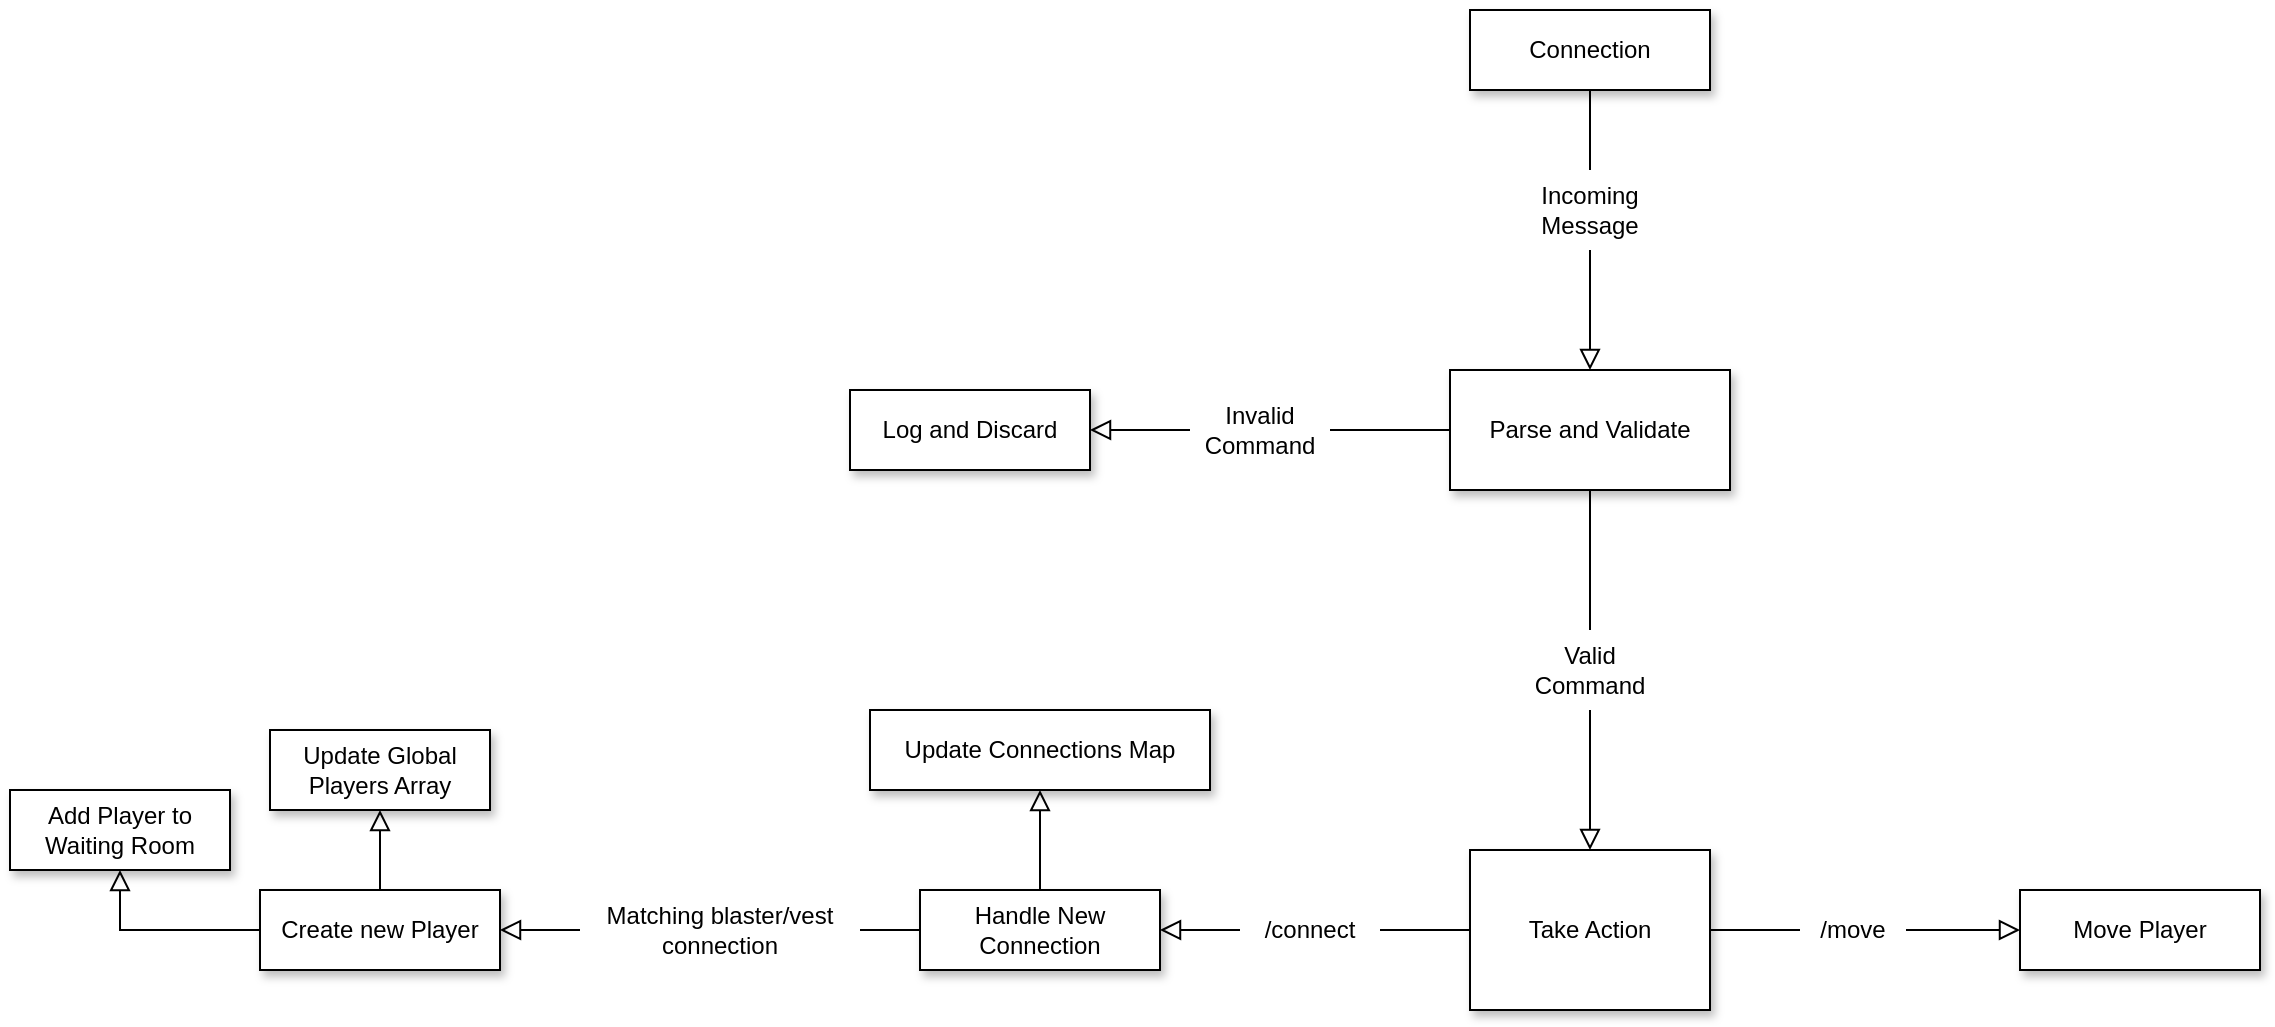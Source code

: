 <mxfile version="12.9.9" type="device"><diagram id="C5RBs43oDa-KdzZeNtuy" name="Page-1"><mxGraphModel dx="1673" dy="927" grid="1" gridSize="10" guides="1" tooltips="1" connect="1" arrows="1" fold="1" page="1" pageScale="1" pageWidth="827" pageHeight="1169" math="0" shadow="0"><root><mxCell id="WIyWlLk6GJQsqaUBKTNV-0"/><mxCell id="WIyWlLk6GJQsqaUBKTNV-1" parent="WIyWlLk6GJQsqaUBKTNV-0"/><mxCell id="WIyWlLk6GJQsqaUBKTNV-3" value="Connection" style="rounded=0;whiteSpace=wrap;html=1;fontSize=12;glass=0;strokeWidth=1;shadow=1;comic=0;" parent="WIyWlLk6GJQsqaUBKTNV-1" vertex="1"><mxGeometry x="860" y="100" width="120" height="40" as="geometry"/></mxCell><mxCell id="YY72nZF_1hj-JACuQadm-0" value="Log and Discard" style="rounded=0;whiteSpace=wrap;html=1;shadow=1;" vertex="1" parent="WIyWlLk6GJQsqaUBKTNV-1"><mxGeometry x="550" y="290" width="120" height="40" as="geometry"/></mxCell><mxCell id="YY72nZF_1hj-JACuQadm-7" value="Parse and Validate" style="rounded=0;whiteSpace=wrap;html=1;fontSize=12;glass=0;strokeWidth=1;shadow=1;" vertex="1" parent="WIyWlLk6GJQsqaUBKTNV-1"><mxGeometry x="850" y="280" width="140" height="60" as="geometry"/></mxCell><mxCell id="YY72nZF_1hj-JACuQadm-9" value="" style="rounded=0;html=1;jettySize=auto;orthogonalLoop=1;fontSize=11;endArrow=block;endFill=0;endSize=8;strokeWidth=1;shadow=0;labelBackgroundColor=none;edgeStyle=orthogonalEdgeStyle;entryX=0.5;entryY=0;entryDx=0;entryDy=0;exitX=0.5;exitY=1;exitDx=0;exitDy=0;" edge="1" parent="WIyWlLk6GJQsqaUBKTNV-1" source="YY72nZF_1hj-JACuQadm-22" target="YY72nZF_1hj-JACuQadm-7"><mxGeometry relative="1" as="geometry"><mxPoint x="920" y="220" as="sourcePoint"/><mxPoint x="930" y="180" as="targetPoint"/><Array as="points"/></mxGeometry></mxCell><mxCell id="YY72nZF_1hj-JACuQadm-15" value="" style="rounded=0;html=1;jettySize=auto;orthogonalLoop=1;fontSize=11;endArrow=block;endFill=0;endSize=8;strokeWidth=1;shadow=0;labelBackgroundColor=none;edgeStyle=orthogonalEdgeStyle;entryX=1;entryY=0.5;entryDx=0;entryDy=0;exitX=0;exitY=0.5;exitDx=0;exitDy=0;" edge="1" parent="WIyWlLk6GJQsqaUBKTNV-1" source="YY72nZF_1hj-JACuQadm-16" target="YY72nZF_1hj-JACuQadm-0"><mxGeometry relative="1" as="geometry"><mxPoint x="940" y="380" as="sourcePoint"/><mxPoint x="940" y="440" as="targetPoint"/><Array as="points"/></mxGeometry></mxCell><mxCell id="YY72nZF_1hj-JACuQadm-18" value="" style="rounded=0;html=1;jettySize=auto;orthogonalLoop=1;fontSize=11;endArrow=block;endFill=0;endSize=8;strokeWidth=1;shadow=0;labelBackgroundColor=none;edgeStyle=orthogonalEdgeStyle;exitX=0.5;exitY=1;exitDx=0;exitDy=0;entryX=0.5;entryY=0;entryDx=0;entryDy=0;" edge="1" parent="WIyWlLk6GJQsqaUBKTNV-1" source="YY72nZF_1hj-JACuQadm-20" target="YY72nZF_1hj-JACuQadm-19"><mxGeometry relative="1" as="geometry"><mxPoint x="1095" y="360" as="sourcePoint"/><mxPoint x="1095" y="480" as="targetPoint"/><Array as="points"/></mxGeometry></mxCell><mxCell id="YY72nZF_1hj-JACuQadm-27" style="edgeStyle=orthogonalEdgeStyle;rounded=0;orthogonalLoop=1;jettySize=auto;html=1;exitX=0;exitY=0.5;exitDx=0;exitDy=0;entryX=1;entryY=0.5;entryDx=0;entryDy=0;endArrow=block;endFill=0;endSize=8;" edge="1" parent="WIyWlLk6GJQsqaUBKTNV-1" source="YY72nZF_1hj-JACuQadm-28" target="YY72nZF_1hj-JACuQadm-26"><mxGeometry relative="1" as="geometry"/></mxCell><mxCell id="YY72nZF_1hj-JACuQadm-19" value="Take Action" style="rounded=0;whiteSpace=wrap;html=1;shadow=1;" vertex="1" parent="WIyWlLk6GJQsqaUBKTNV-1"><mxGeometry x="860" y="520" width="120" height="80" as="geometry"/></mxCell><mxCell id="YY72nZF_1hj-JACuQadm-22" value="Incoming Message" style="text;html=1;strokeColor=none;fillColor=none;align=center;verticalAlign=middle;whiteSpace=wrap;rounded=0;" vertex="1" parent="WIyWlLk6GJQsqaUBKTNV-1"><mxGeometry x="900" y="180" width="40" height="40" as="geometry"/></mxCell><mxCell id="YY72nZF_1hj-JACuQadm-23" value="" style="rounded=0;html=1;jettySize=auto;orthogonalLoop=1;fontSize=11;endArrow=none;endFill=0;endSize=8;strokeWidth=1;shadow=0;labelBackgroundColor=none;edgeStyle=orthogonalEdgeStyle;entryX=0.5;entryY=0;entryDx=0;entryDy=0;exitX=0.5;exitY=1;exitDx=0;exitDy=0;" edge="1" parent="WIyWlLk6GJQsqaUBKTNV-1" source="WIyWlLk6GJQsqaUBKTNV-3" target="YY72nZF_1hj-JACuQadm-22"><mxGeometry relative="1" as="geometry"><mxPoint x="920" y="140" as="sourcePoint"/><mxPoint x="920" y="270" as="targetPoint"/><Array as="points"/></mxGeometry></mxCell><mxCell id="YY72nZF_1hj-JACuQadm-16" value="Invalid Command" style="text;html=1;strokeColor=none;fillColor=none;align=center;verticalAlign=middle;whiteSpace=wrap;rounded=0;rotation=0;" vertex="1" parent="WIyWlLk6GJQsqaUBKTNV-1"><mxGeometry x="720" y="300" width="70" height="20" as="geometry"/></mxCell><mxCell id="YY72nZF_1hj-JACuQadm-24" value="" style="rounded=0;html=1;jettySize=auto;orthogonalLoop=1;fontSize=11;endArrow=none;endFill=0;endSize=8;strokeWidth=1;shadow=0;labelBackgroundColor=none;edgeStyle=orthogonalEdgeStyle;entryX=1;entryY=0.5;entryDx=0;entryDy=0;exitX=0;exitY=0.5;exitDx=0;exitDy=0;" edge="1" parent="WIyWlLk6GJQsqaUBKTNV-1" source="YY72nZF_1hj-JACuQadm-7" target="YY72nZF_1hj-JACuQadm-16"><mxGeometry relative="1" as="geometry"><mxPoint x="840" y="310" as="sourcePoint"/><mxPoint x="700" y="310" as="targetPoint"/><Array as="points"/></mxGeometry></mxCell><mxCell id="YY72nZF_1hj-JACuQadm-20" value="Valid Command" style="text;html=1;strokeColor=none;fillColor=none;align=center;verticalAlign=middle;whiteSpace=wrap;rounded=0;" vertex="1" parent="WIyWlLk6GJQsqaUBKTNV-1"><mxGeometry x="880" y="410" width="80" height="40" as="geometry"/></mxCell><mxCell id="YY72nZF_1hj-JACuQadm-25" value="" style="rounded=0;html=1;jettySize=auto;orthogonalLoop=1;fontSize=11;endArrow=none;endFill=0;endSize=8;strokeWidth=1;shadow=0;labelBackgroundColor=none;edgeStyle=orthogonalEdgeStyle;exitX=0.5;exitY=1;exitDx=0;exitDy=0;entryX=0.5;entryY=0;entryDx=0;entryDy=0;" edge="1" parent="WIyWlLk6GJQsqaUBKTNV-1" source="YY72nZF_1hj-JACuQadm-7" target="YY72nZF_1hj-JACuQadm-20"><mxGeometry relative="1" as="geometry"><mxPoint x="920" y="350" as="sourcePoint"/><mxPoint x="920" y="470" as="targetPoint"/><Array as="points"/></mxGeometry></mxCell><mxCell id="YY72nZF_1hj-JACuQadm-26" value="Handle New Connection" style="rounded=0;whiteSpace=wrap;html=1;shadow=1;" vertex="1" parent="WIyWlLk6GJQsqaUBKTNV-1"><mxGeometry x="585" y="540" width="120" height="40" as="geometry"/></mxCell><mxCell id="YY72nZF_1hj-JACuQadm-28" value="/connect" style="text;html=1;strokeColor=none;fillColor=none;align=center;verticalAlign=middle;whiteSpace=wrap;rounded=0;" vertex="1" parent="WIyWlLk6GJQsqaUBKTNV-1"><mxGeometry x="745" y="550" width="70" height="20" as="geometry"/></mxCell><mxCell id="YY72nZF_1hj-JACuQadm-29" style="edgeStyle=orthogonalEdgeStyle;rounded=0;orthogonalLoop=1;jettySize=auto;html=1;exitX=0;exitY=0.5;exitDx=0;exitDy=0;entryX=1;entryY=0.5;entryDx=0;entryDy=0;endArrow=none;endFill=0;" edge="1" parent="WIyWlLk6GJQsqaUBKTNV-1" source="YY72nZF_1hj-JACuQadm-19" target="YY72nZF_1hj-JACuQadm-28"><mxGeometry relative="1" as="geometry"><mxPoint x="855" y="560" as="sourcePoint"/><mxPoint x="705" y="560" as="targetPoint"/></mxGeometry></mxCell><mxCell id="YY72nZF_1hj-JACuQadm-30" value="Move Player" style="rounded=0;whiteSpace=wrap;html=1;shadow=1;" vertex="1" parent="WIyWlLk6GJQsqaUBKTNV-1"><mxGeometry x="1135" y="540" width="120" height="40" as="geometry"/></mxCell><mxCell id="YY72nZF_1hj-JACuQadm-31" value="" style="rounded=0;html=1;jettySize=auto;orthogonalLoop=1;fontSize=11;endArrow=block;endFill=0;endSize=8;strokeWidth=1;shadow=0;labelBackgroundColor=none;edgeStyle=orthogonalEdgeStyle;entryX=0;entryY=0.5;entryDx=0;entryDy=0;exitX=1;exitY=0.5;exitDx=0;exitDy=0;" edge="1" parent="WIyWlLk6GJQsqaUBKTNV-1" source="YY72nZF_1hj-JACuQadm-32" target="YY72nZF_1hj-JACuQadm-30"><mxGeometry relative="1" as="geometry"><mxPoint x="1115" y="590" as="sourcePoint"/><mxPoint x="859" y="650.0" as="targetPoint"/><Array as="points"/></mxGeometry></mxCell><mxCell id="YY72nZF_1hj-JACuQadm-32" value="/move" style="text;html=1;strokeColor=none;fillColor=none;align=center;verticalAlign=middle;whiteSpace=wrap;rounded=0;" vertex="1" parent="WIyWlLk6GJQsqaUBKTNV-1"><mxGeometry x="1025" y="545" width="53" height="30" as="geometry"/></mxCell><mxCell id="YY72nZF_1hj-JACuQadm-33" value="" style="rounded=0;html=1;jettySize=auto;orthogonalLoop=1;fontSize=11;endArrow=none;endFill=0;endSize=8;strokeWidth=1;shadow=0;labelBackgroundColor=none;edgeStyle=orthogonalEdgeStyle;exitX=1;exitY=0.5;exitDx=0;exitDy=0;entryX=0;entryY=0.5;entryDx=0;entryDy=0;" edge="1" parent="WIyWlLk6GJQsqaUBKTNV-1" source="YY72nZF_1hj-JACuQadm-19" target="YY72nZF_1hj-JACuQadm-32"><mxGeometry relative="1" as="geometry"><mxPoint x="915" y="600" as="sourcePoint"/><mxPoint x="1015" y="590" as="targetPoint"/><Array as="points"/></mxGeometry></mxCell><mxCell id="YY72nZF_1hj-JACuQadm-35" style="edgeStyle=orthogonalEdgeStyle;rounded=0;orthogonalLoop=1;jettySize=auto;html=1;exitX=0;exitY=0.5;exitDx=0;exitDy=0;entryX=1;entryY=0.5;entryDx=0;entryDy=0;endArrow=block;endFill=0;endSize=8;" edge="1" parent="WIyWlLk6GJQsqaUBKTNV-1" source="YY72nZF_1hj-JACuQadm-37" target="YY72nZF_1hj-JACuQadm-36"><mxGeometry relative="1" as="geometry"><mxPoint x="645" y="610" as="sourcePoint"/><mxPoint x="605" y="610" as="targetPoint"/></mxGeometry></mxCell><mxCell id="YY72nZF_1hj-JACuQadm-36" value="Create new Player" style="rounded=0;whiteSpace=wrap;html=1;shadow=1;" vertex="1" parent="WIyWlLk6GJQsqaUBKTNV-1"><mxGeometry x="255" y="540" width="120" height="40" as="geometry"/></mxCell><mxCell id="YY72nZF_1hj-JACuQadm-37" value="Matching blaster/vest connection" style="text;html=1;strokeColor=none;fillColor=none;align=center;verticalAlign=middle;whiteSpace=wrap;rounded=0;" vertex="1" parent="WIyWlLk6GJQsqaUBKTNV-1"><mxGeometry x="415" y="547.5" width="140" height="25" as="geometry"/></mxCell><mxCell id="YY72nZF_1hj-JACuQadm-38" style="edgeStyle=orthogonalEdgeStyle;rounded=0;orthogonalLoop=1;jettySize=auto;html=1;exitX=0;exitY=0.5;exitDx=0;exitDy=0;entryX=1;entryY=0.5;entryDx=0;entryDy=0;endArrow=none;endFill=0;endSize=8;" edge="1" parent="WIyWlLk6GJQsqaUBKTNV-1" source="YY72nZF_1hj-JACuQadm-26" target="YY72nZF_1hj-JACuQadm-37"><mxGeometry relative="1" as="geometry"><mxPoint x="645" y="580" as="sourcePoint"/><mxPoint x="645" y="670" as="targetPoint"/></mxGeometry></mxCell><mxCell id="YY72nZF_1hj-JACuQadm-41" value="Update Connections Map" style="rounded=0;whiteSpace=wrap;html=1;shadow=1;glass=0;comic=0;" vertex="1" parent="WIyWlLk6GJQsqaUBKTNV-1"><mxGeometry x="560" y="450" width="170" height="40" as="geometry"/></mxCell><mxCell id="YY72nZF_1hj-JACuQadm-42" style="edgeStyle=orthogonalEdgeStyle;rounded=0;orthogonalLoop=1;jettySize=auto;html=1;exitX=0.5;exitY=0;exitDx=0;exitDy=0;entryX=0.5;entryY=1;entryDx=0;entryDy=0;endArrow=block;endFill=0;endSize=8;" edge="1" parent="WIyWlLk6GJQsqaUBKTNV-1" source="YY72nZF_1hj-JACuQadm-26" target="YY72nZF_1hj-JACuQadm-41"><mxGeometry relative="1" as="geometry"><mxPoint x="625" y="620" as="sourcePoint"/><mxPoint x="585" y="620" as="targetPoint"/></mxGeometry></mxCell><mxCell id="YY72nZF_1hj-JACuQadm-43" value="Update Global Players Array" style="rounded=0;whiteSpace=wrap;html=1;shadow=1;" vertex="1" parent="WIyWlLk6GJQsqaUBKTNV-1"><mxGeometry x="260" y="460" width="110" height="40" as="geometry"/></mxCell><mxCell id="YY72nZF_1hj-JACuQadm-44" style="edgeStyle=orthogonalEdgeStyle;rounded=0;orthogonalLoop=1;jettySize=auto;html=1;exitX=0.5;exitY=0;exitDx=0;exitDy=0;entryX=0.5;entryY=1;entryDx=0;entryDy=0;endArrow=block;endFill=0;endSize=8;" edge="1" parent="WIyWlLk6GJQsqaUBKTNV-1" source="YY72nZF_1hj-JACuQadm-36" target="YY72nZF_1hj-JACuQadm-43"><mxGeometry relative="1" as="geometry"><mxPoint x="350" y="510" as="sourcePoint"/><mxPoint x="310" y="510" as="targetPoint"/></mxGeometry></mxCell><mxCell id="YY72nZF_1hj-JACuQadm-45" value="Add Player to Waiting Room" style="rounded=0;whiteSpace=wrap;html=1;shadow=1;" vertex="1" parent="WIyWlLk6GJQsqaUBKTNV-1"><mxGeometry x="130" y="490" width="110" height="40" as="geometry"/></mxCell><mxCell id="YY72nZF_1hj-JACuQadm-46" style="edgeStyle=orthogonalEdgeStyle;rounded=0;orthogonalLoop=1;jettySize=auto;html=1;exitX=0;exitY=0.5;exitDx=0;exitDy=0;entryX=0.5;entryY=1;entryDx=0;entryDy=0;endArrow=block;endFill=0;endSize=8;" edge="1" parent="WIyWlLk6GJQsqaUBKTNV-1" source="YY72nZF_1hj-JACuQadm-36" target="YY72nZF_1hj-JACuQadm-45"><mxGeometry relative="1" as="geometry"><mxPoint x="160" y="572.5" as="sourcePoint"/><mxPoint x="230" y="522.5" as="targetPoint"/></mxGeometry></mxCell></root></mxGraphModel></diagram></mxfile>